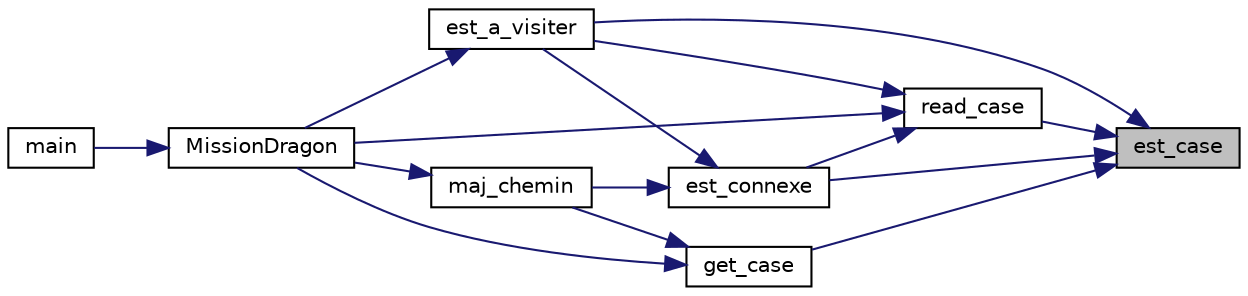 digraph "est_case"
{
 // LATEX_PDF_SIZE
  edge [fontname="Helvetica",fontsize="10",labelfontname="Helvetica",labelfontsize="10"];
  node [fontname="Helvetica",fontsize="10",shape=record];
  rankdir="RL";
  Node1 [label="est_case",height=0.2,width=0.4,color="black", fillcolor="grey75", style="filled", fontcolor="black",tooltip="Test d'existence d'une case."];
  Node1 -> Node2 [dir="back",color="midnightblue",fontsize="10",style="solid"];
  Node2 [label="est_a_visiter",height=0.2,width=0.4,color="black", fillcolor="white", style="filled",URL="$labyrinthe_8h.html#a800b6334aa2f3fc21ee47c2f6161f0cd",tooltip="Vérifie si une case est à visiter ou non."];
  Node2 -> Node3 [dir="back",color="midnightblue",fontsize="10",style="solid"];
  Node3 [label="MissionDragon",height=0.2,width=0.4,color="black", fillcolor="white", style="filled",URL="$laby_game_8h.html#aaf229a2ed61a835a28258b1a8e588be5",tooltip="Parcours du labyrinthe par le dragon."];
  Node3 -> Node4 [dir="back",color="midnightblue",fontsize="10",style="solid"];
  Node4 [label="main",height=0.2,width=0.4,color="black", fillcolor="white", style="filled",URL="$main_8cpp.html#ae66f6b31b5ad750f1fe042a706a4e3d4",tooltip=" "];
  Node1 -> Node5 [dir="back",color="midnightblue",fontsize="10",style="solid"];
  Node5 [label="est_connexe",height=0.2,width=0.4,color="black", fillcolor="white", style="filled",URL="$labyrinthe_8h.html#ab2f6f53e3989cc85f0cd055c769fa464",tooltip="Vérifie si une case est connexe à une autre (si on peut passer de l'une à l'autre)"];
  Node5 -> Node2 [dir="back",color="midnightblue",fontsize="10",style="solid"];
  Node5 -> Node6 [dir="back",color="midnightblue",fontsize="10",style="solid"];
  Node6 [label="maj_chemin",height=0.2,width=0.4,color="black", fillcolor="white", style="filled",URL="$laby_game_8cpp.html#adec24760babd442c43aace3b514d7a5d",tooltip="Met à jour la pile contenant les coordonnées du chemin du dragon."];
  Node6 -> Node3 [dir="back",color="midnightblue",fontsize="10",style="solid"];
  Node1 -> Node7 [dir="back",color="midnightblue",fontsize="10",style="solid"];
  Node7 [label="get_case",height=0.2,width=0.4,color="black", fillcolor="white", style="filled",URL="$labyrinthe_8h.html#af73781b0c230c862b8086f44c671f896",tooltip="Trouver une case."];
  Node7 -> Node6 [dir="back",color="midnightblue",fontsize="10",style="solid"];
  Node7 -> Node3 [dir="back",color="midnightblue",fontsize="10",style="solid"];
  Node1 -> Node8 [dir="back",color="midnightblue",fontsize="10",style="solid"];
  Node8 [label="read_case",height=0.2,width=0.4,color="black", fillcolor="white", style="filled",URL="$labyrinthe_8h.html#ab20235b70edf353ea87b6220f380e005",tooltip="Lire une case."];
  Node8 -> Node2 [dir="back",color="midnightblue",fontsize="10",style="solid"];
  Node8 -> Node5 [dir="back",color="midnightblue",fontsize="10",style="solid"];
  Node8 -> Node3 [dir="back",color="midnightblue",fontsize="10",style="solid"];
}
